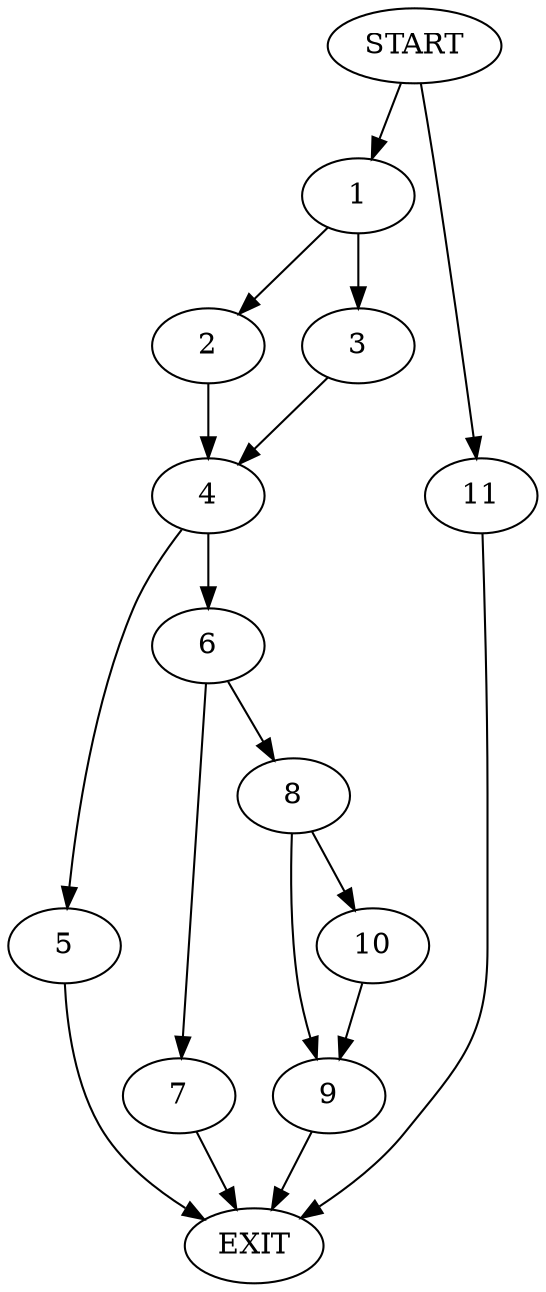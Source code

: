 digraph {
0 [label="START"]
12 [label="EXIT"]
0 -> 1
1 -> 2
1 -> 3
2 -> 4
3 -> 4
4 -> 5
4 -> 6
6 -> 7
6 -> 8
5 -> 12
7 -> 12
8 -> 9
8 -> 10
0 -> 11
11 -> 12
10 -> 9
9 -> 12
}
